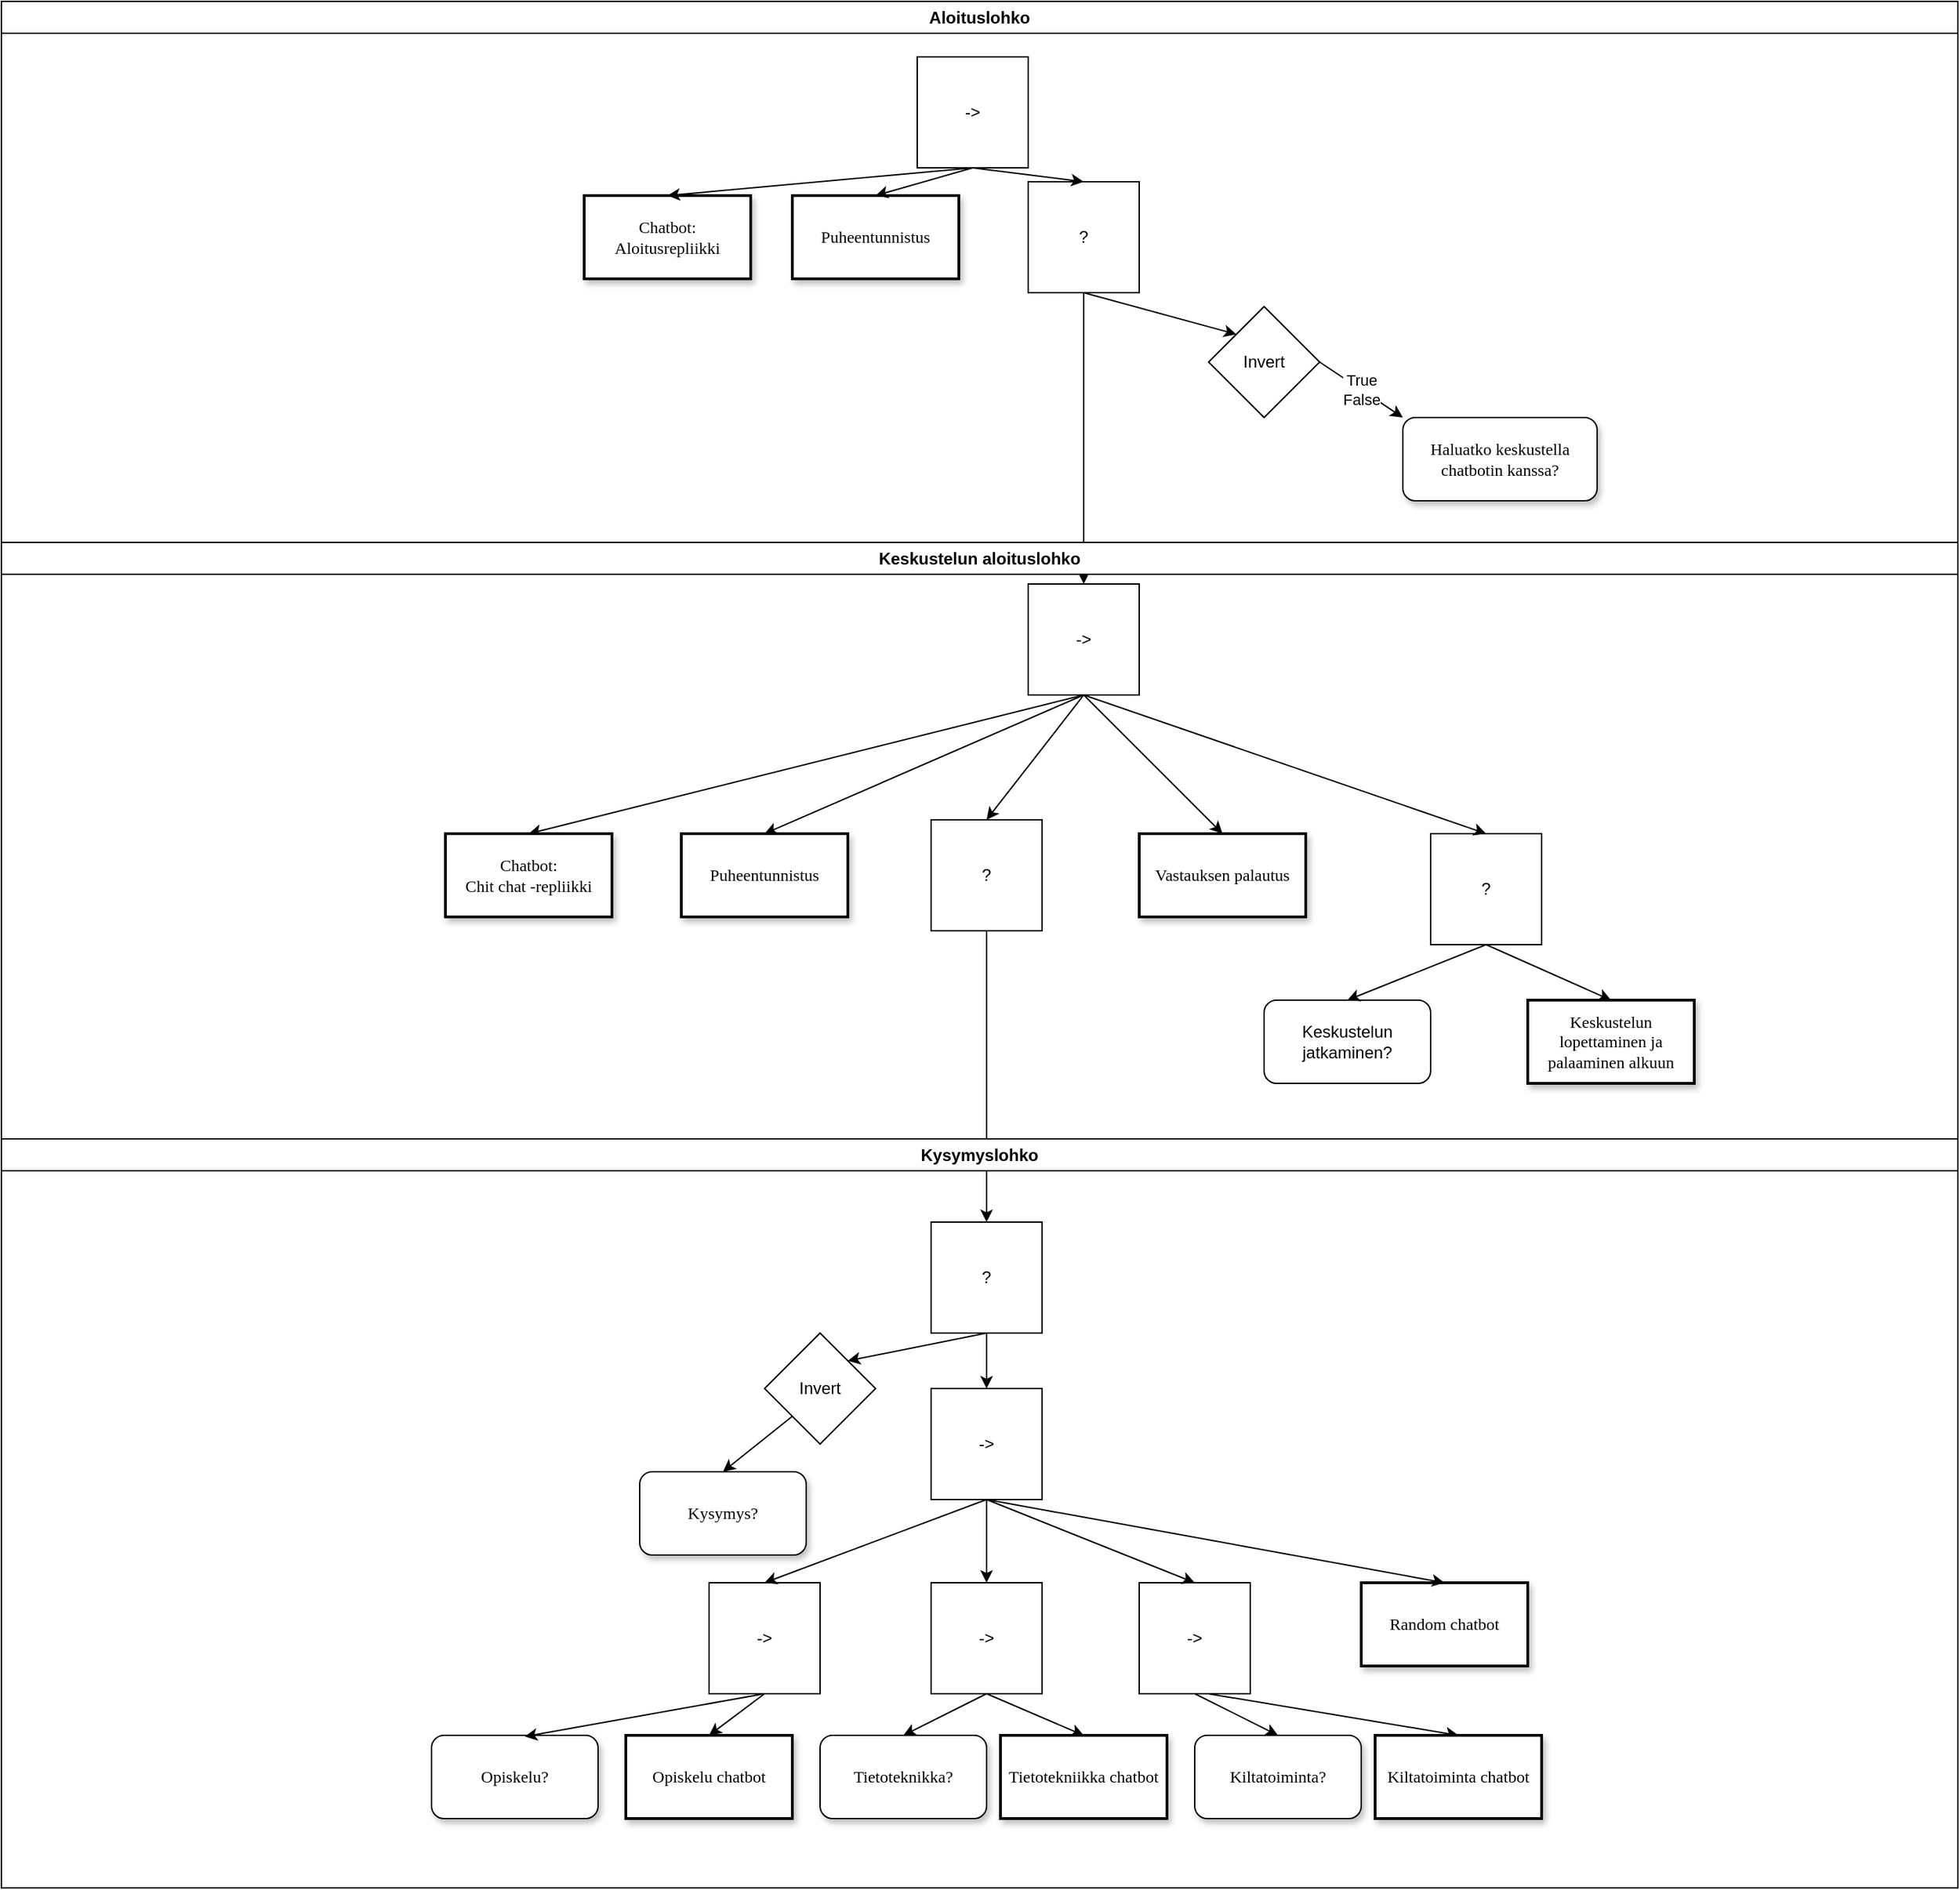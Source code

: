 <mxfile version="21.1.2" type="github">
  <diagram name="Page-1" id="10a91c8b-09ff-31b1-d368-03940ed4cc9e">
    <mxGraphModel dx="1937" dy="1008" grid="1" gridSize="10" guides="1" tooltips="1" connect="1" arrows="1" fold="1" page="1" pageScale="1" pageWidth="1100" pageHeight="850" background="none" math="0" shadow="0">
      <root>
        <mxCell id="0" />
        <mxCell id="1" parent="0" />
        <mxCell id="iqq7B-e4aBvqcCyGMvhG-90" value="" style="group" vertex="1" connectable="0" parent="1">
          <mxGeometry x="350" y="80" width="1410" height="1360" as="geometry" />
        </mxCell>
        <mxCell id="iqq7B-e4aBvqcCyGMvhG-6" value="-&amp;gt;" style="whiteSpace=wrap;html=1;aspect=fixed;" vertex="1" parent="iqq7B-e4aBvqcCyGMvhG-90">
          <mxGeometry x="740" y="420" width="80" height="80" as="geometry" />
        </mxCell>
        <mxCell id="iqq7B-e4aBvqcCyGMvhG-7" value="Kysymys?" style="whiteSpace=wrap;html=1;rounded=1;shadow=1;labelBackgroundColor=none;strokeWidth=1;fontFamily=Verdana;fontSize=12;align=center;" vertex="1" parent="iqq7B-e4aBvqcCyGMvhG-90">
          <mxGeometry x="460" y="1060" width="120" height="60" as="geometry" />
        </mxCell>
        <mxCell id="iqq7B-e4aBvqcCyGMvhG-21" value="&lt;span&gt;Opiskelu?&lt;/span&gt;" style="whiteSpace=wrap;html=1;rounded=1;shadow=1;labelBackgroundColor=none;strokeWidth=1;fontFamily=Verdana;fontSize=12;align=center;" vertex="1" parent="iqq7B-e4aBvqcCyGMvhG-90">
          <mxGeometry x="310" y="1250" width="120" height="60" as="geometry" />
        </mxCell>
        <mxCell id="iqq7B-e4aBvqcCyGMvhG-22" value="&lt;span&gt;Tietoteknikka?&lt;/span&gt;" style="whiteSpace=wrap;html=1;rounded=1;shadow=1;labelBackgroundColor=none;strokeWidth=1;fontFamily=Verdana;fontSize=12;align=center;" vertex="1" parent="iqq7B-e4aBvqcCyGMvhG-90">
          <mxGeometry x="590" y="1250" width="120" height="60" as="geometry" />
        </mxCell>
        <mxCell id="iqq7B-e4aBvqcCyGMvhG-23" value="&lt;span&gt;Kiltatoiminta?&lt;/span&gt;" style="whiteSpace=wrap;html=1;rounded=1;shadow=1;labelBackgroundColor=none;strokeWidth=1;fontFamily=Verdana;fontSize=12;align=center;" vertex="1" parent="iqq7B-e4aBvqcCyGMvhG-90">
          <mxGeometry x="860" y="1250" width="120" height="60" as="geometry" />
        </mxCell>
        <mxCell id="iqq7B-e4aBvqcCyGMvhG-24" value="-&amp;gt;" style="whiteSpace=wrap;html=1;aspect=fixed;" vertex="1" parent="iqq7B-e4aBvqcCyGMvhG-90">
          <mxGeometry x="510" y="1140" width="80" height="80" as="geometry" />
        </mxCell>
        <mxCell id="iqq7B-e4aBvqcCyGMvhG-26" value="" style="endArrow=classic;html=1;rounded=0;entryX=0.56;entryY=0.015;entryDx=0;entryDy=0;entryPerimeter=0;exitX=0.5;exitY=1;exitDx=0;exitDy=0;" edge="1" parent="iqq7B-e4aBvqcCyGMvhG-90" source="iqq7B-e4aBvqcCyGMvhG-24" target="iqq7B-e4aBvqcCyGMvhG-21">
          <mxGeometry width="50" height="50" relative="1" as="geometry">
            <mxPoint x="660" y="1170" as="sourcePoint" />
            <mxPoint x="710" y="1120" as="targetPoint" />
          </mxGeometry>
        </mxCell>
        <mxCell id="iqq7B-e4aBvqcCyGMvhG-28" value="Opiskelu chatbot" style="whiteSpace=wrap;html=1;rounded=0;shadow=1;labelBackgroundColor=none;strokeWidth=2;fontFamily=Verdana;fontSize=12;align=center;" vertex="1" parent="iqq7B-e4aBvqcCyGMvhG-90">
          <mxGeometry x="450" y="1250" width="120" height="60" as="geometry" />
        </mxCell>
        <mxCell id="iqq7B-e4aBvqcCyGMvhG-29" value="" style="endArrow=classic;html=1;rounded=0;entryX=0.5;entryY=0;entryDx=0;entryDy=0;exitX=0.5;exitY=1;exitDx=0;exitDy=0;" edge="1" parent="iqq7B-e4aBvqcCyGMvhG-90" source="iqq7B-e4aBvqcCyGMvhG-24" target="iqq7B-e4aBvqcCyGMvhG-28">
          <mxGeometry width="50" height="50" relative="1" as="geometry">
            <mxPoint x="550" y="1240" as="sourcePoint" />
            <mxPoint x="620" y="1180" as="targetPoint" />
          </mxGeometry>
        </mxCell>
        <mxCell id="iqq7B-e4aBvqcCyGMvhG-30" value="-&amp;gt;" style="whiteSpace=wrap;html=1;aspect=fixed;" vertex="1" parent="iqq7B-e4aBvqcCyGMvhG-90">
          <mxGeometry x="670" y="1140" width="80" height="80" as="geometry" />
        </mxCell>
        <mxCell id="iqq7B-e4aBvqcCyGMvhG-31" value="" style="endArrow=classic;html=1;rounded=0;entryX=0.5;entryY=0;entryDx=0;entryDy=0;exitX=0.5;exitY=1;exitDx=0;exitDy=0;" edge="1" parent="iqq7B-e4aBvqcCyGMvhG-90" source="iqq7B-e4aBvqcCyGMvhG-30" target="iqq7B-e4aBvqcCyGMvhG-22">
          <mxGeometry width="50" height="50" relative="1" as="geometry">
            <mxPoint x="660" y="1170" as="sourcePoint" />
            <mxPoint x="710" y="1120" as="targetPoint" />
          </mxGeometry>
        </mxCell>
        <mxCell id="iqq7B-e4aBvqcCyGMvhG-32" value="Tietotekniikka chatbot" style="whiteSpace=wrap;html=1;rounded=0;shadow=1;labelBackgroundColor=none;strokeWidth=2;fontFamily=Verdana;fontSize=12;align=center;" vertex="1" parent="iqq7B-e4aBvqcCyGMvhG-90">
          <mxGeometry x="720" y="1250" width="120" height="60" as="geometry" />
        </mxCell>
        <mxCell id="iqq7B-e4aBvqcCyGMvhG-34" value="" style="endArrow=classic;html=1;rounded=0;entryX=0.5;entryY=0;entryDx=0;entryDy=0;" edge="1" parent="iqq7B-e4aBvqcCyGMvhG-90" target="iqq7B-e4aBvqcCyGMvhG-32">
          <mxGeometry width="50" height="50" relative="1" as="geometry">
            <mxPoint x="710" y="1220" as="sourcePoint" />
            <mxPoint x="800" y="1200" as="targetPoint" />
          </mxGeometry>
        </mxCell>
        <mxCell id="iqq7B-e4aBvqcCyGMvhG-35" value="" style="endArrow=classic;html=1;rounded=0;exitX=0.5;exitY=1;exitDx=0;exitDy=0;entryX=0.5;entryY=0;entryDx=0;entryDy=0;" edge="1" parent="iqq7B-e4aBvqcCyGMvhG-90" source="iqq7B-e4aBvqcCyGMvhG-73" target="iqq7B-e4aBvqcCyGMvhG-30">
          <mxGeometry width="50" height="50" relative="1" as="geometry">
            <mxPoint x="910" y="940" as="sourcePoint" />
            <mxPoint x="960" y="890" as="targetPoint" />
          </mxGeometry>
        </mxCell>
        <mxCell id="iqq7B-e4aBvqcCyGMvhG-37" value="-&amp;gt;" style="whiteSpace=wrap;html=1;aspect=fixed;" vertex="1" parent="iqq7B-e4aBvqcCyGMvhG-90">
          <mxGeometry x="820" y="1140" width="80" height="80" as="geometry" />
        </mxCell>
        <mxCell id="iqq7B-e4aBvqcCyGMvhG-38" value="" style="endArrow=classic;html=1;rounded=0;entryX=0.5;entryY=0;entryDx=0;entryDy=0;exitX=0.5;exitY=1;exitDx=0;exitDy=0;" edge="1" parent="iqq7B-e4aBvqcCyGMvhG-90" source="iqq7B-e4aBvqcCyGMvhG-73" target="iqq7B-e4aBvqcCyGMvhG-37">
          <mxGeometry width="50" height="50" relative="1" as="geometry">
            <mxPoint x="910" y="940" as="sourcePoint" />
            <mxPoint x="960" y="890" as="targetPoint" />
          </mxGeometry>
        </mxCell>
        <mxCell id="iqq7B-e4aBvqcCyGMvhG-39" value="" style="endArrow=classic;html=1;rounded=0;exitX=0.5;exitY=1;exitDx=0;exitDy=0;entryX=0.5;entryY=0;entryDx=0;entryDy=0;" edge="1" parent="iqq7B-e4aBvqcCyGMvhG-90" source="iqq7B-e4aBvqcCyGMvhG-37" target="iqq7B-e4aBvqcCyGMvhG-23">
          <mxGeometry width="50" height="50" relative="1" as="geometry">
            <mxPoint x="980" y="1200" as="sourcePoint" />
            <mxPoint x="1030" y="1150" as="targetPoint" />
          </mxGeometry>
        </mxCell>
        <mxCell id="iqq7B-e4aBvqcCyGMvhG-41" value="" style="endArrow=classic;html=1;rounded=0;exitX=0.609;exitY=0.998;exitDx=0;exitDy=0;exitPerimeter=0;entryX=0.5;entryY=0;entryDx=0;entryDy=0;" edge="1" parent="iqq7B-e4aBvqcCyGMvhG-90" source="iqq7B-e4aBvqcCyGMvhG-37" target="iqq7B-e4aBvqcCyGMvhG-42">
          <mxGeometry width="50" height="50" relative="1" as="geometry">
            <mxPoint x="960" y="1230" as="sourcePoint" />
            <mxPoint x="1020" y="1250" as="targetPoint" />
          </mxGeometry>
        </mxCell>
        <mxCell id="iqq7B-e4aBvqcCyGMvhG-42" value="&lt;span&gt;Kiltatoiminta chatbot&lt;/span&gt;" style="whiteSpace=wrap;html=1;rounded=0;shadow=1;labelBackgroundColor=none;strokeWidth=2;fontFamily=Verdana;fontSize=12;align=center;" vertex="1" parent="iqq7B-e4aBvqcCyGMvhG-90">
          <mxGeometry x="990" y="1250" width="120" height="60" as="geometry" />
        </mxCell>
        <mxCell id="iqq7B-e4aBvqcCyGMvhG-43" value="&lt;span&gt;Random chatbot&lt;/span&gt;" style="whiteSpace=wrap;html=1;rounded=0;shadow=1;labelBackgroundColor=none;strokeWidth=2;fontFamily=Verdana;fontSize=12;align=center;" vertex="1" parent="iqq7B-e4aBvqcCyGMvhG-90">
          <mxGeometry x="980" y="1140" width="120" height="60" as="geometry" />
        </mxCell>
        <mxCell id="iqq7B-e4aBvqcCyGMvhG-44" value="" style="endArrow=classic;html=1;rounded=0;exitX=0.5;exitY=1;exitDx=0;exitDy=0;entryX=0.5;entryY=0;entryDx=0;entryDy=0;" edge="1" parent="iqq7B-e4aBvqcCyGMvhG-90" source="iqq7B-e4aBvqcCyGMvhG-73" target="iqq7B-e4aBvqcCyGMvhG-43">
          <mxGeometry width="50" height="50" relative="1" as="geometry">
            <mxPoint x="1200" y="930" as="sourcePoint" />
            <mxPoint x="1250" y="960" as="targetPoint" />
          </mxGeometry>
        </mxCell>
        <mxCell id="iqq7B-e4aBvqcCyGMvhG-47" value="" style="endArrow=classic;html=1;rounded=0;entryX=0.5;entryY=0;entryDx=0;entryDy=0;exitX=0.5;exitY=1;exitDx=0;exitDy=0;" edge="1" parent="iqq7B-e4aBvqcCyGMvhG-90" source="iqq7B-e4aBvqcCyGMvhG-6" target="iqq7B-e4aBvqcCyGMvhG-10">
          <mxGeometry width="50" height="50" relative="1" as="geometry">
            <mxPoint x="430" y="610" as="sourcePoint" />
            <mxPoint x="480" y="560" as="targetPoint" />
          </mxGeometry>
        </mxCell>
        <mxCell id="iqq7B-e4aBvqcCyGMvhG-48" value="" style="endArrow=classic;html=1;rounded=0;entryX=0.5;entryY=0;entryDx=0;entryDy=0;exitX=0.5;exitY=1;exitDx=0;exitDy=0;" edge="1" parent="iqq7B-e4aBvqcCyGMvhG-90" source="iqq7B-e4aBvqcCyGMvhG-6" target="iqq7B-e4aBvqcCyGMvhG-13">
          <mxGeometry width="50" height="50" relative="1" as="geometry">
            <mxPoint x="580" y="620" as="sourcePoint" />
            <mxPoint x="630" y="570" as="targetPoint" />
          </mxGeometry>
        </mxCell>
        <mxCell id="iqq7B-e4aBvqcCyGMvhG-49" value="" style="endArrow=classic;html=1;rounded=0;exitX=0.5;exitY=1;exitDx=0;exitDy=0;entryX=0.5;entryY=0;entryDx=0;entryDy=0;" edge="1" parent="iqq7B-e4aBvqcCyGMvhG-90" source="iqq7B-e4aBvqcCyGMvhG-6" target="iqq7B-e4aBvqcCyGMvhG-56">
          <mxGeometry width="50" height="50" relative="1" as="geometry">
            <mxPoint x="720" y="620" as="sourcePoint" />
            <mxPoint x="830" y="640" as="targetPoint" />
          </mxGeometry>
        </mxCell>
        <mxCell id="iqq7B-e4aBvqcCyGMvhG-54" value="" style="endArrow=classic;html=1;rounded=0;exitX=0.5;exitY=1;exitDx=0;exitDy=0;entryX=0.5;entryY=0;entryDx=0;entryDy=0;" edge="1" parent="iqq7B-e4aBvqcCyGMvhG-90" source="iqq7B-e4aBvqcCyGMvhG-59" target="iqq7B-e4aBvqcCyGMvhG-6">
          <mxGeometry width="50" height="50" relative="1" as="geometry">
            <mxPoint x="680" y="320" as="sourcePoint" />
            <mxPoint x="590" y="450" as="targetPoint" />
          </mxGeometry>
        </mxCell>
        <mxCell id="iqq7B-e4aBvqcCyGMvhG-67" value="?" style="whiteSpace=wrap;html=1;aspect=fixed;" vertex="1" parent="iqq7B-e4aBvqcCyGMvhG-90">
          <mxGeometry x="670" y="880" width="80" height="80" as="geometry" />
        </mxCell>
        <mxCell id="iqq7B-e4aBvqcCyGMvhG-68" value="" style="endArrow=classic;html=1;rounded=0;entryX=0.5;entryY=0;entryDx=0;entryDy=0;exitX=0.5;exitY=1;exitDx=0;exitDy=0;" edge="1" parent="iqq7B-e4aBvqcCyGMvhG-90" source="iqq7B-e4aBvqcCyGMvhG-13" target="iqq7B-e4aBvqcCyGMvhG-67">
          <mxGeometry width="50" height="50" relative="1" as="geometry">
            <mxPoint x="320" y="820" as="sourcePoint" />
            <mxPoint x="370" y="770" as="targetPoint" />
          </mxGeometry>
        </mxCell>
        <mxCell id="iqq7B-e4aBvqcCyGMvhG-69" value="" style="endArrow=classic;html=1;rounded=0;exitX=0.5;exitY=1;exitDx=0;exitDy=0;entryX=0;entryY=0;entryDx=0;entryDy=0;" edge="1" parent="iqq7B-e4aBvqcCyGMvhG-90" source="iqq7B-e4aBvqcCyGMvhG-67" target="iqq7B-e4aBvqcCyGMvhG-70">
          <mxGeometry width="50" height="50" relative="1" as="geometry">
            <mxPoint x="800" y="1030" as="sourcePoint" />
            <mxPoint x="590" y="950" as="targetPoint" />
          </mxGeometry>
        </mxCell>
        <mxCell id="iqq7B-e4aBvqcCyGMvhG-70" value="Invert" style="rhombus;whiteSpace=wrap;html=1;direction=south;" vertex="1" parent="iqq7B-e4aBvqcCyGMvhG-90">
          <mxGeometry x="550" y="960" width="80" height="80" as="geometry" />
        </mxCell>
        <mxCell id="iqq7B-e4aBvqcCyGMvhG-71" value="" style="endArrow=classic;html=1;rounded=0;exitX=1;exitY=1;exitDx=0;exitDy=0;entryX=0.5;entryY=0;entryDx=0;entryDy=0;" edge="1" parent="iqq7B-e4aBvqcCyGMvhG-90" source="iqq7B-e4aBvqcCyGMvhG-70" target="iqq7B-e4aBvqcCyGMvhG-7">
          <mxGeometry width="50" height="50" relative="1" as="geometry">
            <mxPoint x="495" y="960" as="sourcePoint" />
            <mxPoint x="545" y="910" as="targetPoint" />
          </mxGeometry>
        </mxCell>
        <mxCell id="iqq7B-e4aBvqcCyGMvhG-73" value="-&amp;gt;" style="whiteSpace=wrap;html=1;aspect=fixed;" vertex="1" parent="iqq7B-e4aBvqcCyGMvhG-90">
          <mxGeometry x="670" y="1000" width="80" height="80" as="geometry" />
        </mxCell>
        <mxCell id="iqq7B-e4aBvqcCyGMvhG-16" value="" style="endArrow=classic;html=1;rounded=0;entryX=0.5;entryY=0;entryDx=0;entryDy=0;exitX=0.5;exitY=1;exitDx=0;exitDy=0;" edge="1" parent="iqq7B-e4aBvqcCyGMvhG-90" source="iqq7B-e4aBvqcCyGMvhG-73" target="iqq7B-e4aBvqcCyGMvhG-24">
          <mxGeometry width="50" height="50" relative="1" as="geometry">
            <mxPoint x="830" y="855" as="sourcePoint" />
            <mxPoint x="800" y="875" as="targetPoint" />
          </mxGeometry>
        </mxCell>
        <mxCell id="iqq7B-e4aBvqcCyGMvhG-74" value="" style="endArrow=classic;html=1;rounded=0;entryX=0.5;entryY=0;entryDx=0;entryDy=0;exitX=0.5;exitY=1;exitDx=0;exitDy=0;" edge="1" parent="iqq7B-e4aBvqcCyGMvhG-90" source="iqq7B-e4aBvqcCyGMvhG-67" target="iqq7B-e4aBvqcCyGMvhG-73">
          <mxGeometry width="50" height="50" relative="1" as="geometry">
            <mxPoint x="700" y="1020" as="sourcePoint" />
            <mxPoint x="750" y="970" as="targetPoint" />
          </mxGeometry>
        </mxCell>
        <mxCell id="iqq7B-e4aBvqcCyGMvhG-77" value="" style="endArrow=classic;html=1;rounded=0;entryX=0.5;entryY=0;entryDx=0;entryDy=0;exitX=0.5;exitY=1;exitDx=0;exitDy=0;" edge="1" parent="iqq7B-e4aBvqcCyGMvhG-90" source="iqq7B-e4aBvqcCyGMvhG-6" target="iqq7B-e4aBvqcCyGMvhG-76">
          <mxGeometry width="50" height="50" relative="1" as="geometry">
            <mxPoint x="590" y="580" as="sourcePoint" />
            <mxPoint x="640" y="530" as="targetPoint" />
          </mxGeometry>
        </mxCell>
        <mxCell id="iqq7B-e4aBvqcCyGMvhG-78" value="?" style="whiteSpace=wrap;html=1;aspect=fixed;" vertex="1" parent="iqq7B-e4aBvqcCyGMvhG-90">
          <mxGeometry x="1030" y="600" width="80" height="80" as="geometry" />
        </mxCell>
        <mxCell id="iqq7B-e4aBvqcCyGMvhG-79" value="" style="endArrow=classic;html=1;rounded=0;entryX=0.5;entryY=0;entryDx=0;entryDy=0;exitX=0.5;exitY=1;exitDx=0;exitDy=0;" edge="1" parent="iqq7B-e4aBvqcCyGMvhG-90" source="iqq7B-e4aBvqcCyGMvhG-6" target="iqq7B-e4aBvqcCyGMvhG-78">
          <mxGeometry width="50" height="50" relative="1" as="geometry">
            <mxPoint x="680" y="570" as="sourcePoint" />
            <mxPoint x="830" y="540" as="targetPoint" />
          </mxGeometry>
        </mxCell>
        <mxCell id="iqq7B-e4aBvqcCyGMvhG-80" value="Keskustelun jatkaminen?" style="rounded=1;whiteSpace=wrap;html=1;" vertex="1" parent="iqq7B-e4aBvqcCyGMvhG-90">
          <mxGeometry x="910" y="720" width="120" height="60" as="geometry" />
        </mxCell>
        <mxCell id="iqq7B-e4aBvqcCyGMvhG-86" value="Aloituslohko" style="swimlane;whiteSpace=wrap;html=1;" vertex="1" parent="iqq7B-e4aBvqcCyGMvhG-90">
          <mxGeometry width="1410" height="390" as="geometry" />
        </mxCell>
        <mxCell id="iqq7B-e4aBvqcCyGMvhG-64" value="Chatbot:&lt;br&gt;Aloitusrepliikki" style="whiteSpace=wrap;html=1;rounded=0;shadow=1;labelBackgroundColor=none;strokeWidth=2;fontFamily=Verdana;fontSize=12;align=center;" vertex="1" parent="iqq7B-e4aBvqcCyGMvhG-86">
          <mxGeometry x="420" y="140" width="120" height="60" as="geometry" />
        </mxCell>
        <mxCell id="iqq7B-e4aBvqcCyGMvhG-57" value="&lt;span&gt;Puheentunnistus&lt;/span&gt;" style="whiteSpace=wrap;html=1;rounded=0;shadow=1;labelBackgroundColor=none;strokeWidth=2;fontFamily=Verdana;fontSize=12;align=center;" vertex="1" parent="iqq7B-e4aBvqcCyGMvhG-86">
          <mxGeometry x="570" y="140" width="120" height="60" as="geometry" />
        </mxCell>
        <mxCell id="iqq7B-e4aBvqcCyGMvhG-59" value="?" style="whiteSpace=wrap;html=1;aspect=fixed;" vertex="1" parent="iqq7B-e4aBvqcCyGMvhG-86">
          <mxGeometry x="740" y="130" width="80" height="80" as="geometry" />
        </mxCell>
        <mxCell id="iqq7B-e4aBvqcCyGMvhG-1" value="Invert" style="rhombus;whiteSpace=wrap;html=1;direction=south;" vertex="1" parent="iqq7B-e4aBvqcCyGMvhG-86">
          <mxGeometry x="870" y="220" width="80" height="80" as="geometry" />
        </mxCell>
        <mxCell id="iqq7B-e4aBvqcCyGMvhG-65" value="" style="endArrow=classic;html=1;rounded=0;entryX=0;entryY=1;entryDx=0;entryDy=0;exitX=0.5;exitY=1;exitDx=0;exitDy=0;" edge="1" parent="iqq7B-e4aBvqcCyGMvhG-86" source="iqq7B-e4aBvqcCyGMvhG-59" target="iqq7B-e4aBvqcCyGMvhG-1">
          <mxGeometry width="50" height="50" relative="1" as="geometry">
            <mxPoint x="700" y="310" as="sourcePoint" />
            <mxPoint x="750" y="260" as="targetPoint" />
          </mxGeometry>
        </mxCell>
        <mxCell id="62893188c0fa7362-3" value="Haluatko keskustella chatbotin kanssa?" style="whiteSpace=wrap;html=1;rounded=1;shadow=1;labelBackgroundColor=none;strokeWidth=1;fontFamily=Verdana;fontSize=12;align=center;" parent="iqq7B-e4aBvqcCyGMvhG-86" vertex="1">
          <mxGeometry x="1010" y="300" width="140" height="60" as="geometry" />
        </mxCell>
        <mxCell id="iqq7B-e4aBvqcCyGMvhG-53" value="True&lt;br&gt;False" style="endArrow=classic;html=1;rounded=0;exitX=0.5;exitY=0;exitDx=0;exitDy=0;entryX=0;entryY=0;entryDx=0;entryDy=0;" edge="1" parent="iqq7B-e4aBvqcCyGMvhG-86" source="iqq7B-e4aBvqcCyGMvhG-1" target="62893188c0fa7362-3">
          <mxGeometry width="50" height="50" relative="1" as="geometry">
            <mxPoint x="685" y="170" as="sourcePoint" />
            <mxPoint x="480" y="140" as="targetPoint" />
          </mxGeometry>
        </mxCell>
        <mxCell id="iqq7B-e4aBvqcCyGMvhG-58" value="-&amp;gt;" style="whiteSpace=wrap;html=1;aspect=fixed;" vertex="1" parent="iqq7B-e4aBvqcCyGMvhG-86">
          <mxGeometry x="660" y="40" width="80" height="80" as="geometry" />
        </mxCell>
        <mxCell id="iqq7B-e4aBvqcCyGMvhG-60" value="" style="endArrow=classic;html=1;rounded=0;entryX=0.5;entryY=0;entryDx=0;entryDy=0;exitX=0.5;exitY=1;exitDx=0;exitDy=0;" edge="1" parent="iqq7B-e4aBvqcCyGMvhG-86" source="iqq7B-e4aBvqcCyGMvhG-58" target="iqq7B-e4aBvqcCyGMvhG-57">
          <mxGeometry width="50" height="50" relative="1" as="geometry">
            <mxPoint x="440" y="120" as="sourcePoint" />
            <mxPoint x="490" y="70" as="targetPoint" />
          </mxGeometry>
        </mxCell>
        <mxCell id="iqq7B-e4aBvqcCyGMvhG-66" value="" style="endArrow=classic;html=1;rounded=0;entryX=0.5;entryY=0;entryDx=0;entryDy=0;exitX=0.5;exitY=1;exitDx=0;exitDy=0;" edge="1" parent="iqq7B-e4aBvqcCyGMvhG-86" source="iqq7B-e4aBvqcCyGMvhG-58" target="iqq7B-e4aBvqcCyGMvhG-59">
          <mxGeometry width="50" height="50" relative="1" as="geometry">
            <mxPoint x="820" y="130" as="sourcePoint" />
            <mxPoint x="870" y="80" as="targetPoint" />
          </mxGeometry>
        </mxCell>
        <mxCell id="iqq7B-e4aBvqcCyGMvhG-63" value="" style="endArrow=classic;html=1;rounded=0;entryX=0.5;entryY=0;entryDx=0;entryDy=0;exitX=0.5;exitY=1;exitDx=0;exitDy=0;" edge="1" parent="iqq7B-e4aBvqcCyGMvhG-86" source="iqq7B-e4aBvqcCyGMvhG-58" target="iqq7B-e4aBvqcCyGMvhG-64">
          <mxGeometry width="50" height="50" relative="1" as="geometry">
            <mxPoint x="680" y="110" as="sourcePoint" />
            <mxPoint x="280" y="150" as="targetPoint" />
          </mxGeometry>
        </mxCell>
        <mxCell id="iqq7B-e4aBvqcCyGMvhG-81" value="" style="endArrow=classic;html=1;rounded=0;entryX=0.5;entryY=0;entryDx=0;entryDy=0;exitX=0.5;exitY=1;exitDx=0;exitDy=0;" edge="1" parent="iqq7B-e4aBvqcCyGMvhG-90" source="iqq7B-e4aBvqcCyGMvhG-78" target="iqq7B-e4aBvqcCyGMvhG-80">
          <mxGeometry width="50" height="50" relative="1" as="geometry">
            <mxPoint x="1080" y="700" as="sourcePoint" />
            <mxPoint x="1130" y="650" as="targetPoint" />
          </mxGeometry>
        </mxCell>
        <mxCell id="iqq7B-e4aBvqcCyGMvhG-84" value="&lt;span&gt;Keskustelun lopettaminen ja palaaminen alkuun&lt;/span&gt;" style="whiteSpace=wrap;html=1;rounded=0;shadow=1;labelBackgroundColor=none;strokeWidth=2;fontFamily=Verdana;fontSize=12;align=center;" vertex="1" parent="iqq7B-e4aBvqcCyGMvhG-90">
          <mxGeometry x="1100" y="720" width="120" height="60" as="geometry" />
        </mxCell>
        <mxCell id="iqq7B-e4aBvqcCyGMvhG-85" value="" style="endArrow=classic;html=1;rounded=0;entryX=0.5;entryY=0;entryDx=0;entryDy=0;exitX=0.5;exitY=1;exitDx=0;exitDy=0;" edge="1" parent="iqq7B-e4aBvqcCyGMvhG-90" source="iqq7B-e4aBvqcCyGMvhG-78" target="iqq7B-e4aBvqcCyGMvhG-84">
          <mxGeometry width="50" height="50" relative="1" as="geometry">
            <mxPoint x="880" y="720" as="sourcePoint" />
            <mxPoint x="930" y="670" as="targetPoint" />
          </mxGeometry>
        </mxCell>
        <mxCell id="iqq7B-e4aBvqcCyGMvhG-87" value="Keskustelun aloituslohko" style="swimlane;whiteSpace=wrap;html=1;" vertex="1" parent="iqq7B-e4aBvqcCyGMvhG-90">
          <mxGeometry y="390" width="1410" height="430" as="geometry" />
        </mxCell>
        <mxCell id="iqq7B-e4aBvqcCyGMvhG-10" value="&lt;span&gt;Puheentunnistus&lt;/span&gt;" style="whiteSpace=wrap;html=1;rounded=0;shadow=1;labelBackgroundColor=none;strokeWidth=2;fontFamily=Verdana;fontSize=12;align=center;" vertex="1" parent="iqq7B-e4aBvqcCyGMvhG-87">
          <mxGeometry x="490" y="210" width="120" height="60" as="geometry" />
        </mxCell>
        <mxCell id="iqq7B-e4aBvqcCyGMvhG-13" value="?" style="whiteSpace=wrap;html=1;aspect=fixed;" vertex="1" parent="iqq7B-e4aBvqcCyGMvhG-87">
          <mxGeometry x="670" y="200" width="80" height="80" as="geometry" />
        </mxCell>
        <mxCell id="iqq7B-e4aBvqcCyGMvhG-56" value="&lt;span&gt;Vastauksen palautus&lt;/span&gt;" style="whiteSpace=wrap;html=1;rounded=0;shadow=1;labelBackgroundColor=none;strokeWidth=2;fontFamily=Verdana;fontSize=12;align=center;" vertex="1" parent="iqq7B-e4aBvqcCyGMvhG-87">
          <mxGeometry x="820" y="210" width="120" height="60" as="geometry" />
        </mxCell>
        <mxCell id="iqq7B-e4aBvqcCyGMvhG-76" value="Chatbot:&lt;br&gt;Chit chat -repliikki" style="whiteSpace=wrap;html=1;rounded=0;shadow=1;labelBackgroundColor=none;strokeWidth=2;fontFamily=Verdana;fontSize=12;align=center;" vertex="1" parent="iqq7B-e4aBvqcCyGMvhG-87">
          <mxGeometry x="320" y="210" width="120" height="60" as="geometry" />
        </mxCell>
        <mxCell id="iqq7B-e4aBvqcCyGMvhG-89" value="Kysymyslohko" style="swimlane;whiteSpace=wrap;html=1;" vertex="1" parent="iqq7B-e4aBvqcCyGMvhG-90">
          <mxGeometry y="820" width="1410" height="540" as="geometry" />
        </mxCell>
      </root>
    </mxGraphModel>
  </diagram>
</mxfile>
